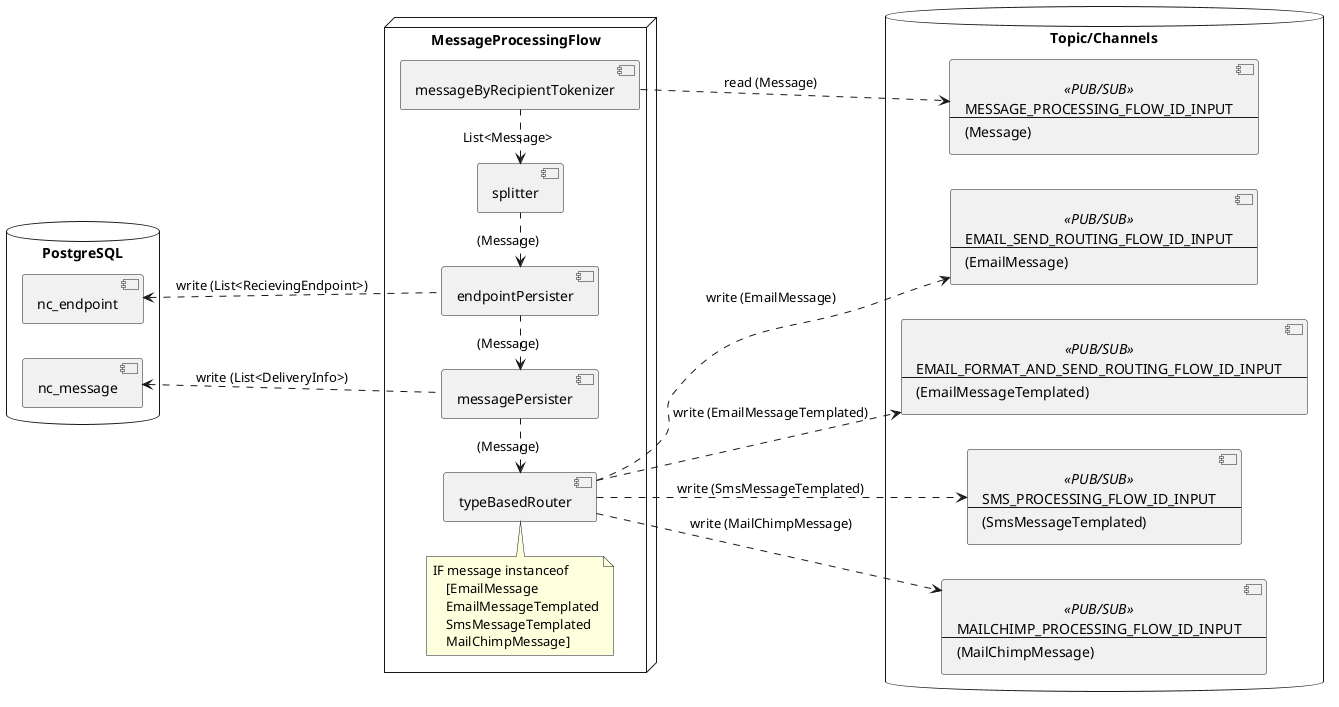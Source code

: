 @startuml

left to right direction

skinparam component {
    backgroundColor<<user defined>> LightGray
}

database "PostgreSQL" {
    [nc_message]
    [nc_endpoint]
}

database "Topic/Channels" {
    component MESSAGE_PROCESSING_FLOW_ID_INPUT<<PUB/SUB>>[
        MESSAGE_PROCESSING_FLOW_ID_INPUT
        --
        (Message)
    ]

    component EMAIL_SEND_ROUTING_FLOW_ID_INPUT<<PUB/SUB>>[
        EMAIL_SEND_ROUTING_FLOW_ID_INPUT
        --
        (EmailMessage)   
    ]

    component EMAIL_FORMAT_AND_SEND_ROUTING_FLOW_ID_INPUT<<PUB/SUB>>[
        EMAIL_FORMAT_AND_SEND_ROUTING_FLOW_ID_INPUT
        --
        (EmailMessageTemplated)
    ]

    component SMS_PROCESSING_FLOW_ID_INPUT<<PUB/SUB>>[
        SMS_PROCESSING_FLOW_ID_INPUT
        --
        (SmsMessageTemplated)
    ]

    component MAILCHIMP_PROCESSING_FLOW_ID_INPUT<<PUB/SUB>>[
        MAILCHIMP_PROCESSING_FLOW_ID_INPUT
        --
        (MailChimpMessage)
    ]
}

node "MessageProcessingFlow" {
    [messageByRecipientTokenizer]
    [splitter]
    [endpointPersister]
    [messagePersister]
    [typeBasedRouter]

    note top of typeBasedRouter 
    IF message instanceof  
        [EmailMessage
        EmailMessageTemplated
        SmsMessageTemplated
        MailChimpMessage]
    end note  

    messageByRecipientTokenizer .l.> splitter : List<Message>
    splitter .l.> endpointPersister : (Message)
    endpointPersister .l.> messagePersister: (Message)
    messagePersister .l..> typeBasedRouter: (Message)

    messageByRecipientTokenizer ..> MESSAGE_PROCESSING_FLOW_ID_INPUT : read (Message) 
    typeBasedRouter ..> EMAIL_SEND_ROUTING_FLOW_ID_INPUT: write (EmailMessage)
    typeBasedRouter ..> EMAIL_FORMAT_AND_SEND_ROUTING_FLOW_ID_INPUT: write (EmailMessageTemplated)
    typeBasedRouter ..> SMS_PROCESSING_FLOW_ID_INPUT: write (SmsMessageTemplated)
    typeBasedRouter ..> MAILCHIMP_PROCESSING_FLOW_ID_INPUT: write (MailChimpMessage)

    messagePersister .u.> nc_message: write (List<DeliveryInfo>)
    endpointPersister .u.> nc_endpoint: write (List<RecievingEndpoint>)

}


@enduml